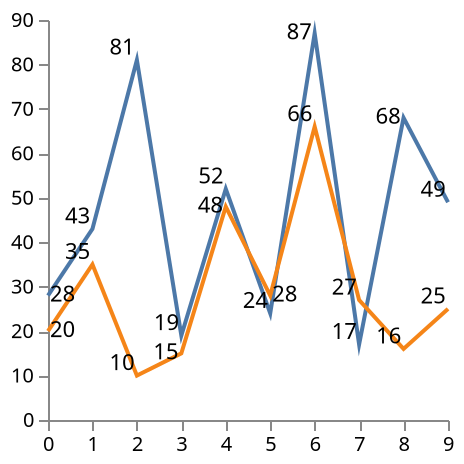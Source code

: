 {
  "$schema": "https://vega.github.io/schema/vega/v4.json",
  "width": 200,
  "height": 200,
  "padding": 5,

  "data": [
    {
      "name": "table",
      "values": [
        { "x": 0, "y": 28, "c": 0 },
        { "x": 0, "y": 20, "c": 1 },
        { "x": 1, "y": 43, "c": 0 },
        { "x": 1, "y": 35, "c": 1 },
        { "x": 2, "y": 81, "c": 0 },
        { "x": 2, "y": 10, "c": 1 },
        { "x": 3, "y": 19, "c": 0 },
        { "x": 3, "y": 15, "c": 1 },
        { "x": 4, "y": 52, "c": 0 },
        { "x": 4, "y": 48, "c": 1 },
        { "x": 5, "y": 24, "c": 0 },
        { "x": 5, "y": 28, "c": 1 },
        { "x": 6, "y": 87, "c": 0 },
        { "x": 6, "y": 66, "c": 1 },
        { "x": 7, "y": 17, "c": 0 },
        { "x": 7, "y": 27, "c": 1 },
        { "x": 8, "y": 68, "c": 0 },
        { "x": 8, "y": 16, "c": 1 },
        { "x": 9, "y": 49, "c": 0 },
        { "x": 9, "y": 25, "c": 1 }
      ]
    }
  ],

  "scales": [
    {
      "name": "x",
      "type": "point",
      "range": "width",
      "domain": { "data": "table", "field": "x" }
    },
    {
      "name": "y",
      "type": "linear",
      "range": "height",
      "nice": true,
      "zero": true,
      "domain": { "data": "table", "field": "y" }
    },
    {
      "name": "color",
      "type": "ordinal",
      "range": "category",
      "domain": { "data": "table", "field": "c" }
    }
  ],

  "axes": [
    { "orient": "bottom", "scale": "x" },
    { "orient": "left", "scale": "y" }
  ],

  "marks": [
    {
      "type": "group",
      "name": "group",
      "from": {
        "facet": {
          "name": "series",
          "data": "table",
          "groupby": "c"
        }
      },
      "marks": [
        {
          "type": "line",
          "from": { "data": "series" },
          "name": "line",
          "encode": {
            "enter": {
              "x": { "scale": "x", "field": "x" },
              "y": { "scale": "y", "field": "y" },
              "stroke": { "scale": "color", "field": "c" },
              "strokeWidth": { "value": 2 },
              "interpolate": "monotone",
              "fillOpacity": { "value": 1 }
            }
          }
        }
      ]
    },
    {
      "type": "text",
      "from": { "data": "table" },
      "encode": {
        "enter": {
            "x": { "scale": "x", "field": "x" },
            "y": { "scale": "y", "field": "y" },
          "text": { "field": "y" }
        }
      },
      "transform": [
        {
          "type": "label",
          "size": [200, 200],
          "offsets": [3],
          "marks": [ "group" ]
        }
      ]
    }
  ]
}
